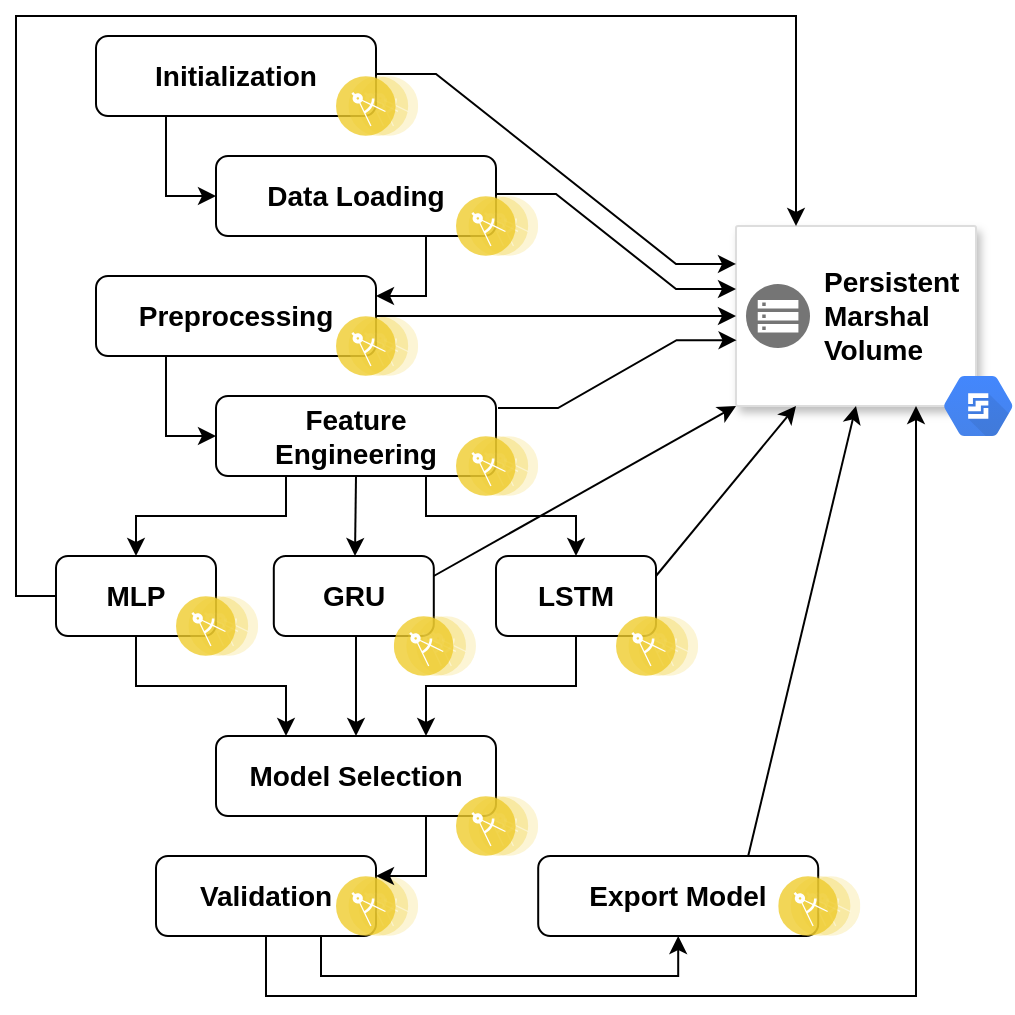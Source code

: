 <mxfile version="13.2.1" type="github">
  <diagram id="GGBNnPE-5dZ_erYJaQ-l" name="Page-1">
    <mxGraphModel dx="2031" dy="1134" grid="1" gridSize="10" guides="1" tooltips="1" connect="1" arrows="1" fold="1" page="1" pageScale="1" pageWidth="1100" pageHeight="850" math="0" shadow="0">
      <root>
        <mxCell id="0" />
        <mxCell id="1" parent="0" />
        <mxCell id="fN3U7Vte8udqsAbF8adY-5" value="" style="group" vertex="1" connectable="0" parent="1">
          <mxGeometry x="50" y="130" width="161.1" height="50" as="geometry" />
        </mxCell>
        <mxCell id="fN3U7Vte8udqsAbF8adY-2" value="&lt;font style=&quot;font-size: 14px&quot;&gt;&lt;b&gt;Initialization&lt;/b&gt;&lt;/font&gt;" style="rounded=1;whiteSpace=wrap;html=1;" vertex="1" parent="fN3U7Vte8udqsAbF8adY-5">
          <mxGeometry width="140" height="40" as="geometry" />
        </mxCell>
        <mxCell id="fN3U7Vte8udqsAbF8adY-1" value="" style="aspect=fixed;perimeter=ellipsePerimeter;html=1;align=center;shadow=0;dashed=0;fontColor=#4277BB;labelBackgroundColor=#ffffff;fontSize=12;spacingTop=3;image;image=img/lib/ibm/applications/microservice.svg;" vertex="1" parent="fN3U7Vte8udqsAbF8adY-5">
          <mxGeometry x="120" y="20" width="41.1" height="30" as="geometry" />
        </mxCell>
        <mxCell id="fN3U7Vte8udqsAbF8adY-6" value="" style="group" vertex="1" connectable="0" parent="1">
          <mxGeometry x="110" y="190" width="161.1" height="50" as="geometry" />
        </mxCell>
        <mxCell id="fN3U7Vte8udqsAbF8adY-7" value="&lt;font style=&quot;font-size: 14px&quot;&gt;&lt;b&gt;Data Loading&lt;/b&gt;&lt;/font&gt;" style="rounded=1;whiteSpace=wrap;html=1;" vertex="1" parent="fN3U7Vte8udqsAbF8adY-6">
          <mxGeometry width="140" height="40" as="geometry" />
        </mxCell>
        <mxCell id="fN3U7Vte8udqsAbF8adY-8" value="" style="aspect=fixed;perimeter=ellipsePerimeter;html=1;align=center;shadow=0;dashed=0;fontColor=#4277BB;labelBackgroundColor=#ffffff;fontSize=12;spacingTop=3;image;image=img/lib/ibm/applications/microservice.svg;" vertex="1" parent="fN3U7Vte8udqsAbF8adY-6">
          <mxGeometry x="120" y="20" width="41.1" height="30" as="geometry" />
        </mxCell>
        <mxCell id="fN3U7Vte8udqsAbF8adY-13" value="" style="group" vertex="1" connectable="0" parent="1">
          <mxGeometry x="50" y="250" width="161.1" height="50" as="geometry" />
        </mxCell>
        <mxCell id="fN3U7Vte8udqsAbF8adY-14" value="&lt;font style=&quot;font-size: 14px&quot;&gt;&lt;b&gt;Preprocessing&lt;/b&gt;&lt;/font&gt;" style="rounded=1;whiteSpace=wrap;html=1;" vertex="1" parent="fN3U7Vte8udqsAbF8adY-13">
          <mxGeometry width="140" height="40" as="geometry" />
        </mxCell>
        <mxCell id="fN3U7Vte8udqsAbF8adY-15" value="" style="aspect=fixed;perimeter=ellipsePerimeter;html=1;align=center;shadow=0;dashed=0;fontColor=#4277BB;labelBackgroundColor=#ffffff;fontSize=12;spacingTop=3;image;image=img/lib/ibm/applications/microservice.svg;" vertex="1" parent="fN3U7Vte8udqsAbF8adY-13">
          <mxGeometry x="120" y="20" width="41.1" height="30" as="geometry" />
        </mxCell>
        <mxCell id="fN3U7Vte8udqsAbF8adY-19" value="" style="group;container=1;" vertex="1" connectable="0" parent="1">
          <mxGeometry x="150" y="400" width="101.1" height="50" as="geometry" />
        </mxCell>
        <mxCell id="fN3U7Vte8udqsAbF8adY-49" value="" style="group" vertex="1" connectable="0" parent="fN3U7Vte8udqsAbF8adY-19">
          <mxGeometry x="-11.1" width="101.1" height="50" as="geometry" />
        </mxCell>
        <mxCell id="fN3U7Vte8udqsAbF8adY-17" value="&lt;font style=&quot;font-size: 14px&quot;&gt;&lt;b&gt;GRU&lt;/b&gt;&lt;/font&gt;" style="rounded=1;whiteSpace=wrap;html=1;" vertex="1" parent="fN3U7Vte8udqsAbF8adY-49">
          <mxGeometry y="-10" width="80" height="40" as="geometry" />
        </mxCell>
        <mxCell id="fN3U7Vte8udqsAbF8adY-18" value="" style="aspect=fixed;perimeter=ellipsePerimeter;html=1;align=center;shadow=0;dashed=0;fontColor=#4277BB;labelBackgroundColor=#ffffff;fontSize=12;spacingTop=3;image;image=img/lib/ibm/applications/microservice.svg;" vertex="1" parent="fN3U7Vte8udqsAbF8adY-49">
          <mxGeometry x="60" y="20" width="41.1" height="30" as="geometry" />
        </mxCell>
        <mxCell id="fN3U7Vte8udqsAbF8adY-27" value="" style="group" vertex="1" connectable="0" parent="1">
          <mxGeometry x="30" y="390" width="101.1" height="50" as="geometry" />
        </mxCell>
        <mxCell id="fN3U7Vte8udqsAbF8adY-24" value="&lt;font style=&quot;font-size: 14px&quot;&gt;&lt;b&gt;MLP&lt;/b&gt;&lt;/font&gt;" style="rounded=1;whiteSpace=wrap;html=1;" vertex="1" parent="fN3U7Vte8udqsAbF8adY-27">
          <mxGeometry width="80" height="40" as="geometry" />
        </mxCell>
        <mxCell id="fN3U7Vte8udqsAbF8adY-25" value="" style="aspect=fixed;perimeter=ellipsePerimeter;html=1;align=center;shadow=0;dashed=0;fontColor=#4277BB;labelBackgroundColor=#ffffff;fontSize=12;spacingTop=3;image;image=img/lib/ibm/applications/microservice.svg;" vertex="1" parent="fN3U7Vte8udqsAbF8adY-27">
          <mxGeometry x="60" y="20" width="41.1" height="30" as="geometry" />
        </mxCell>
        <mxCell id="fN3U7Vte8udqsAbF8adY-28" value="" style="group" vertex="1" connectable="0" parent="1">
          <mxGeometry x="250.0" y="400" width="101.1" height="50" as="geometry" />
        </mxCell>
        <mxCell id="fN3U7Vte8udqsAbF8adY-21" value="&lt;font style=&quot;font-size: 14px&quot;&gt;&lt;b&gt;LSTM&lt;/b&gt;&lt;/font&gt;" style="rounded=1;whiteSpace=wrap;html=1;" vertex="1" parent="fN3U7Vte8udqsAbF8adY-28">
          <mxGeometry y="-10" width="80" height="40" as="geometry" />
        </mxCell>
        <mxCell id="fN3U7Vte8udqsAbF8adY-22" value="" style="aspect=fixed;perimeter=ellipsePerimeter;html=1;align=center;shadow=0;dashed=0;fontColor=#4277BB;labelBackgroundColor=#ffffff;fontSize=12;spacingTop=3;image;image=img/lib/ibm/applications/microservice.svg;" vertex="1" parent="fN3U7Vte8udqsAbF8adY-28">
          <mxGeometry x="60" y="20" width="41.1" height="30" as="geometry" />
        </mxCell>
        <mxCell id="fN3U7Vte8udqsAbF8adY-29" value="" style="group" vertex="1" connectable="0" parent="1">
          <mxGeometry x="110" y="310" width="161.1" height="50" as="geometry" />
        </mxCell>
        <mxCell id="fN3U7Vte8udqsAbF8adY-30" value="&lt;div&gt;&lt;font style=&quot;font-size: 14px&quot;&gt;&lt;b&gt;Feature&lt;/b&gt;&lt;/font&gt;&lt;/div&gt;&lt;div&gt;&lt;font style=&quot;font-size: 14px&quot;&gt;&lt;b&gt;Engineering&lt;/b&gt;&lt;/font&gt;&lt;/div&gt;" style="rounded=1;whiteSpace=wrap;html=1;" vertex="1" parent="fN3U7Vte8udqsAbF8adY-29">
          <mxGeometry width="140" height="40" as="geometry" />
        </mxCell>
        <mxCell id="fN3U7Vte8udqsAbF8adY-31" value="" style="aspect=fixed;perimeter=ellipsePerimeter;html=1;align=center;shadow=0;dashed=0;fontColor=#4277BB;labelBackgroundColor=#ffffff;fontSize=12;spacingTop=3;image;image=img/lib/ibm/applications/microservice.svg;" vertex="1" parent="fN3U7Vte8udqsAbF8adY-29">
          <mxGeometry x="120" y="20" width="41.1" height="30" as="geometry" />
        </mxCell>
        <mxCell id="fN3U7Vte8udqsAbF8adY-32" value="" style="group" vertex="1" connectable="0" parent="1">
          <mxGeometry x="110" y="490" width="161.1" height="50" as="geometry" />
        </mxCell>
        <mxCell id="fN3U7Vte8udqsAbF8adY-33" value="&lt;font style=&quot;font-size: 14px&quot;&gt;&lt;b&gt;Model Selection&lt;/b&gt;&lt;/font&gt;" style="rounded=1;whiteSpace=wrap;html=1;" vertex="1" parent="fN3U7Vte8udqsAbF8adY-32">
          <mxGeometry y="-10" width="140" height="40" as="geometry" />
        </mxCell>
        <mxCell id="fN3U7Vte8udqsAbF8adY-34" value="" style="aspect=fixed;perimeter=ellipsePerimeter;html=1;align=center;shadow=0;dashed=0;fontColor=#4277BB;labelBackgroundColor=#ffffff;fontSize=12;spacingTop=3;image;image=img/lib/ibm/applications/microservice.svg;" vertex="1" parent="fN3U7Vte8udqsAbF8adY-32">
          <mxGeometry x="120" y="20" width="41.1" height="30" as="geometry" />
        </mxCell>
        <mxCell id="fN3U7Vte8udqsAbF8adY-35" value="" style="group" vertex="1" connectable="0" parent="1">
          <mxGeometry x="50" y="530" width="161.1" height="50" as="geometry" />
        </mxCell>
        <mxCell id="fN3U7Vte8udqsAbF8adY-36" value="&lt;font style=&quot;font-size: 14px&quot;&gt;&lt;b&gt;Validation&lt;/b&gt;&lt;/font&gt;" style="rounded=1;whiteSpace=wrap;html=1;" vertex="1" parent="fN3U7Vte8udqsAbF8adY-35">
          <mxGeometry x="30" y="10" width="110" height="40" as="geometry" />
        </mxCell>
        <mxCell id="fN3U7Vte8udqsAbF8adY-37" value="" style="aspect=fixed;perimeter=ellipsePerimeter;html=1;align=center;shadow=0;dashed=0;fontColor=#4277BB;labelBackgroundColor=#ffffff;fontSize=12;spacingTop=3;image;image=img/lib/ibm/applications/microservice.svg;" vertex="1" parent="fN3U7Vte8udqsAbF8adY-35">
          <mxGeometry x="120" y="20" width="41.1" height="30" as="geometry" />
        </mxCell>
        <mxCell id="fN3U7Vte8udqsAbF8adY-45" style="edgeStyle=elbowEdgeStyle;rounded=0;orthogonalLoop=1;jettySize=auto;html=1;exitX=0.75;exitY=1;exitDx=0;exitDy=0;entryX=1;entryY=0.25;entryDx=0;entryDy=0;" edge="1" parent="1" source="fN3U7Vte8udqsAbF8adY-7" target="fN3U7Vte8udqsAbF8adY-14">
          <mxGeometry relative="1" as="geometry">
            <Array as="points">
              <mxPoint x="215" y="250" />
            </Array>
          </mxGeometry>
        </mxCell>
        <mxCell id="fN3U7Vte8udqsAbF8adY-46" style="edgeStyle=elbowEdgeStyle;rounded=0;orthogonalLoop=1;jettySize=auto;html=1;exitX=0.25;exitY=1;exitDx=0;exitDy=0;entryX=0;entryY=0.5;entryDx=0;entryDy=0;" edge="1" parent="1" source="fN3U7Vte8udqsAbF8adY-14" target="fN3U7Vte8udqsAbF8adY-30">
          <mxGeometry relative="1" as="geometry">
            <Array as="points">
              <mxPoint x="85" y="320" />
            </Array>
          </mxGeometry>
        </mxCell>
        <mxCell id="fN3U7Vte8udqsAbF8adY-50" style="edgeStyle=elbowEdgeStyle;rounded=0;orthogonalLoop=1;jettySize=auto;html=1;exitX=0.5;exitY=1;exitDx=0;exitDy=0;entryX=0.5;entryY=0;entryDx=0;entryDy=0;" edge="1" parent="1" source="fN3U7Vte8udqsAbF8adY-30" target="fN3U7Vte8udqsAbF8adY-17">
          <mxGeometry relative="1" as="geometry" />
        </mxCell>
        <mxCell id="fN3U7Vte8udqsAbF8adY-51" style="edgeStyle=elbowEdgeStyle;rounded=0;orthogonalLoop=1;jettySize=auto;html=1;exitX=0.75;exitY=1;exitDx=0;exitDy=0;entryX=0.5;entryY=0;entryDx=0;entryDy=0;" edge="1" parent="1" source="fN3U7Vte8udqsAbF8adY-30" target="fN3U7Vte8udqsAbF8adY-21">
          <mxGeometry relative="1" as="geometry" />
        </mxCell>
        <mxCell id="fN3U7Vte8udqsAbF8adY-52" style="edgeStyle=elbowEdgeStyle;rounded=0;orthogonalLoop=1;jettySize=auto;html=1;exitX=0.25;exitY=1;exitDx=0;exitDy=0;" edge="1" parent="1" source="fN3U7Vte8udqsAbF8adY-30" target="fN3U7Vte8udqsAbF8adY-24">
          <mxGeometry relative="1" as="geometry" />
        </mxCell>
        <mxCell id="fN3U7Vte8udqsAbF8adY-53" style="edgeStyle=elbowEdgeStyle;rounded=0;orthogonalLoop=1;jettySize=auto;html=1;exitX=0.5;exitY=1;exitDx=0;exitDy=0;entryX=0.5;entryY=0;entryDx=0;entryDy=0;" edge="1" parent="1" source="fN3U7Vte8udqsAbF8adY-17" target="fN3U7Vte8udqsAbF8adY-33">
          <mxGeometry relative="1" as="geometry">
            <Array as="points">
              <mxPoint x="180" y="470" />
              <mxPoint x="180" y="490" />
            </Array>
          </mxGeometry>
        </mxCell>
        <mxCell id="fN3U7Vte8udqsAbF8adY-54" style="edgeStyle=elbowEdgeStyle;rounded=0;orthogonalLoop=1;jettySize=auto;html=1;entryX=0.75;entryY=0;entryDx=0;entryDy=0;" edge="1" parent="1" source="fN3U7Vte8udqsAbF8adY-21" target="fN3U7Vte8udqsAbF8adY-33">
          <mxGeometry relative="1" as="geometry" />
        </mxCell>
        <mxCell id="fN3U7Vte8udqsAbF8adY-55" style="edgeStyle=elbowEdgeStyle;rounded=0;orthogonalLoop=1;jettySize=auto;html=1;entryX=0.25;entryY=0;entryDx=0;entryDy=0;" edge="1" parent="1" source="fN3U7Vte8udqsAbF8adY-24" target="fN3U7Vte8udqsAbF8adY-33">
          <mxGeometry relative="1" as="geometry" />
        </mxCell>
        <mxCell id="fN3U7Vte8udqsAbF8adY-56" style="edgeStyle=elbowEdgeStyle;rounded=0;orthogonalLoop=1;jettySize=auto;html=1;exitX=0.75;exitY=1;exitDx=0;exitDy=0;entryX=1;entryY=0.25;entryDx=0;entryDy=0;" edge="1" parent="1" source="fN3U7Vte8udqsAbF8adY-33" target="fN3U7Vte8udqsAbF8adY-36">
          <mxGeometry relative="1" as="geometry">
            <Array as="points">
              <mxPoint x="215" y="530" />
            </Array>
          </mxGeometry>
        </mxCell>
        <mxCell id="fN3U7Vte8udqsAbF8adY-57" value="" style="group" vertex="1" connectable="0" parent="1">
          <mxGeometry x="271.1" y="530" width="161.1" height="50" as="geometry" />
        </mxCell>
        <mxCell id="fN3U7Vte8udqsAbF8adY-58" value="&lt;font style=&quot;font-size: 14px&quot;&gt;&lt;b&gt;Export Model&lt;/b&gt;&lt;/font&gt;" style="rounded=1;whiteSpace=wrap;html=1;" vertex="1" parent="fN3U7Vte8udqsAbF8adY-57">
          <mxGeometry y="10" width="140" height="40" as="geometry" />
        </mxCell>
        <mxCell id="fN3U7Vte8udqsAbF8adY-59" value="" style="aspect=fixed;perimeter=ellipsePerimeter;html=1;align=center;shadow=0;dashed=0;fontColor=#4277BB;labelBackgroundColor=#ffffff;fontSize=12;spacingTop=3;image;image=img/lib/ibm/applications/microservice.svg;" vertex="1" parent="fN3U7Vte8udqsAbF8adY-57">
          <mxGeometry x="120" y="20" width="41.1" height="30" as="geometry" />
        </mxCell>
        <mxCell id="fN3U7Vte8udqsAbF8adY-62" style="edgeStyle=elbowEdgeStyle;rounded=0;orthogonalLoop=1;jettySize=auto;html=1;exitX=0.75;exitY=1;exitDx=0;exitDy=0;entryX=0.5;entryY=1;entryDx=0;entryDy=0;" edge="1" parent="1" source="fN3U7Vte8udqsAbF8adY-36" target="fN3U7Vte8udqsAbF8adY-58">
          <mxGeometry relative="1" as="geometry">
            <Array as="points">
              <mxPoint x="280" y="600" />
              <mxPoint x="220" y="590" />
              <mxPoint x="240" y="580" />
              <mxPoint x="240" y="590" />
              <mxPoint x="210" y="590" />
            </Array>
          </mxGeometry>
        </mxCell>
        <mxCell id="fN3U7Vte8udqsAbF8adY-68" value="" style="strokeColor=#dddddd;shadow=1;strokeWidth=1;rounded=1;absoluteArcSize=1;arcSize=2;" vertex="1" parent="1">
          <mxGeometry x="370" y="225" width="120" height="90" as="geometry" />
        </mxCell>
        <mxCell id="fN3U7Vte8udqsAbF8adY-69" value="&lt;div style=&quot;font-size: 14px&quot;&gt;&lt;font style=&quot;font-size: 14px&quot;&gt;&lt;b&gt;Persistent &lt;br&gt;&lt;/b&gt;&lt;/font&gt;&lt;/div&gt;&lt;div style=&quot;font-size: 14px&quot;&gt;&lt;font style=&quot;font-size: 14px&quot;&gt;&lt;b&gt;Marshal&lt;/b&gt;&lt;/font&gt;&lt;/div&gt;&lt;div style=&quot;font-size: 14px&quot;&gt;&lt;font style=&quot;font-size: 14px&quot;&gt;&lt;b&gt;Volume&lt;br&gt;&lt;/b&gt;&lt;/font&gt;&lt;/div&gt;" style="dashed=0;connectable=0;html=1;fillColor=#757575;strokeColor=none;shape=mxgraph.gcp2.persistent_disk_snapshot;part=1;labelPosition=right;verticalLabelPosition=middle;align=left;verticalAlign=middle;spacingLeft=5;fontSize=12;" vertex="1" parent="fN3U7Vte8udqsAbF8adY-68">
          <mxGeometry y="0.5" width="32" height="32" relative="1" as="geometry">
            <mxPoint x="5" y="-16" as="offset" />
          </mxGeometry>
        </mxCell>
        <mxCell id="fN3U7Vte8udqsAbF8adY-70" style="edgeStyle=entityRelationEdgeStyle;rounded=0;orthogonalLoop=1;jettySize=auto;html=1;exitX=1;exitY=0.25;exitDx=0;exitDy=0;entryX=0;entryY=0.111;entryDx=0;entryDy=0;entryPerimeter=0;" edge="1" parent="1">
          <mxGeometry relative="1" as="geometry">
            <mxPoint x="190" y="149" as="sourcePoint" />
            <mxPoint x="370" y="243.99" as="targetPoint" />
          </mxGeometry>
        </mxCell>
        <mxCell id="fN3U7Vte8udqsAbF8adY-71" style="edgeStyle=entityRelationEdgeStyle;rounded=0;orthogonalLoop=1;jettySize=auto;html=1;exitX=1;exitY=0.25;exitDx=0;exitDy=0;entryX=0;entryY=0.25;entryDx=0;entryDy=0;" edge="1" parent="1">
          <mxGeometry relative="1" as="geometry">
            <mxPoint x="250" y="209" as="sourcePoint" />
            <mxPoint x="370" y="256.5" as="targetPoint" />
          </mxGeometry>
        </mxCell>
        <mxCell id="fN3U7Vte8udqsAbF8adY-72" style="edgeStyle=orthogonalEdgeStyle;rounded=0;orthogonalLoop=1;jettySize=auto;html=1;exitX=1;exitY=0.5;exitDx=0;exitDy=0;" edge="1" parent="1" source="fN3U7Vte8udqsAbF8adY-14" target="fN3U7Vte8udqsAbF8adY-68">
          <mxGeometry relative="1" as="geometry">
            <Array as="points">
              <mxPoint x="330" y="270" />
              <mxPoint x="330" y="270" />
            </Array>
          </mxGeometry>
        </mxCell>
        <mxCell id="fN3U7Vte8udqsAbF8adY-73" style="edgeStyle=entityRelationEdgeStyle;rounded=0;orthogonalLoop=1;jettySize=auto;html=1;exitX=1;exitY=0.25;exitDx=0;exitDy=0;entryX=-0.006;entryY=0.679;entryDx=0;entryDy=0;entryPerimeter=0;" edge="1" parent="1">
          <mxGeometry relative="1" as="geometry">
            <mxPoint x="251" y="316" as="sourcePoint" />
            <mxPoint x="370.28" y="282.11" as="targetPoint" />
          </mxGeometry>
        </mxCell>
        <mxCell id="fN3U7Vte8udqsAbF8adY-79" style="rounded=0;orthogonalLoop=1;jettySize=auto;html=1;exitX=1;exitY=0.25;exitDx=0;exitDy=0;entryX=0.25;entryY=1;entryDx=0;entryDy=0;" edge="1" parent="1" source="fN3U7Vte8udqsAbF8adY-21" target="fN3U7Vte8udqsAbF8adY-68">
          <mxGeometry relative="1" as="geometry">
            <mxPoint x="390" y="320" as="targetPoint" />
          </mxGeometry>
        </mxCell>
        <mxCell id="fN3U7Vte8udqsAbF8adY-81" style="edgeStyle=none;rounded=0;orthogonalLoop=1;jettySize=auto;html=1;exitX=1;exitY=0.25;exitDx=0;exitDy=0;entryX=0;entryY=1;entryDx=0;entryDy=0;" edge="1" parent="1" source="fN3U7Vte8udqsAbF8adY-17" target="fN3U7Vte8udqsAbF8adY-68">
          <mxGeometry relative="1" as="geometry" />
        </mxCell>
        <mxCell id="fN3U7Vte8udqsAbF8adY-83" style="edgeStyle=orthogonalEdgeStyle;rounded=0;orthogonalLoop=1;jettySize=auto;html=1;exitX=0.25;exitY=1;exitDx=0;exitDy=0;entryX=0;entryY=0.5;entryDx=0;entryDy=0;" edge="1" parent="1" source="fN3U7Vte8udqsAbF8adY-2" target="fN3U7Vte8udqsAbF8adY-7">
          <mxGeometry relative="1" as="geometry" />
        </mxCell>
        <mxCell id="fN3U7Vte8udqsAbF8adY-84" style="edgeStyle=orthogonalEdgeStyle;rounded=0;orthogonalLoop=1;jettySize=auto;html=1;exitX=0;exitY=0.5;exitDx=0;exitDy=0;entryX=0.25;entryY=0;entryDx=0;entryDy=0;" edge="1" parent="1" source="fN3U7Vte8udqsAbF8adY-24" target="fN3U7Vte8udqsAbF8adY-68">
          <mxGeometry relative="1" as="geometry">
            <Array as="points">
              <mxPoint x="10" y="410" />
              <mxPoint x="10" y="120" />
              <mxPoint x="400" y="120" />
            </Array>
          </mxGeometry>
        </mxCell>
        <mxCell id="fN3U7Vte8udqsAbF8adY-86" style="rounded=0;orthogonalLoop=1;jettySize=auto;html=1;exitX=0.75;exitY=0;exitDx=0;exitDy=0;entryX=0.5;entryY=1;entryDx=0;entryDy=0;" edge="1" parent="1" source="fN3U7Vte8udqsAbF8adY-58" target="fN3U7Vte8udqsAbF8adY-68">
          <mxGeometry relative="1" as="geometry" />
        </mxCell>
        <mxCell id="fN3U7Vte8udqsAbF8adY-87" style="edgeStyle=orthogonalEdgeStyle;rounded=0;orthogonalLoop=1;jettySize=auto;html=1;entryX=0.75;entryY=1;entryDx=0;entryDy=0;exitX=0.5;exitY=1;exitDx=0;exitDy=0;" edge="1" parent="1" source="fN3U7Vte8udqsAbF8adY-36" target="fN3U7Vte8udqsAbF8adY-68">
          <mxGeometry relative="1" as="geometry">
            <Array as="points">
              <mxPoint x="135" y="610" />
              <mxPoint x="460" y="610" />
            </Array>
          </mxGeometry>
        </mxCell>
        <mxCell id="fN3U7Vte8udqsAbF8adY-3" value="" style="shape=mxgraph.gcp.storage_databases.persistent_disk;html=1;fillColor=#4387FD;gradientColor=#4683EA;strokeColor=none;verticalLabelPosition=bottom;verticalAlign=top;align=center;" vertex="1" parent="1">
          <mxGeometry x="474" y="300" width="34.25" height="30" as="geometry" />
        </mxCell>
      </root>
    </mxGraphModel>
  </diagram>
</mxfile>
